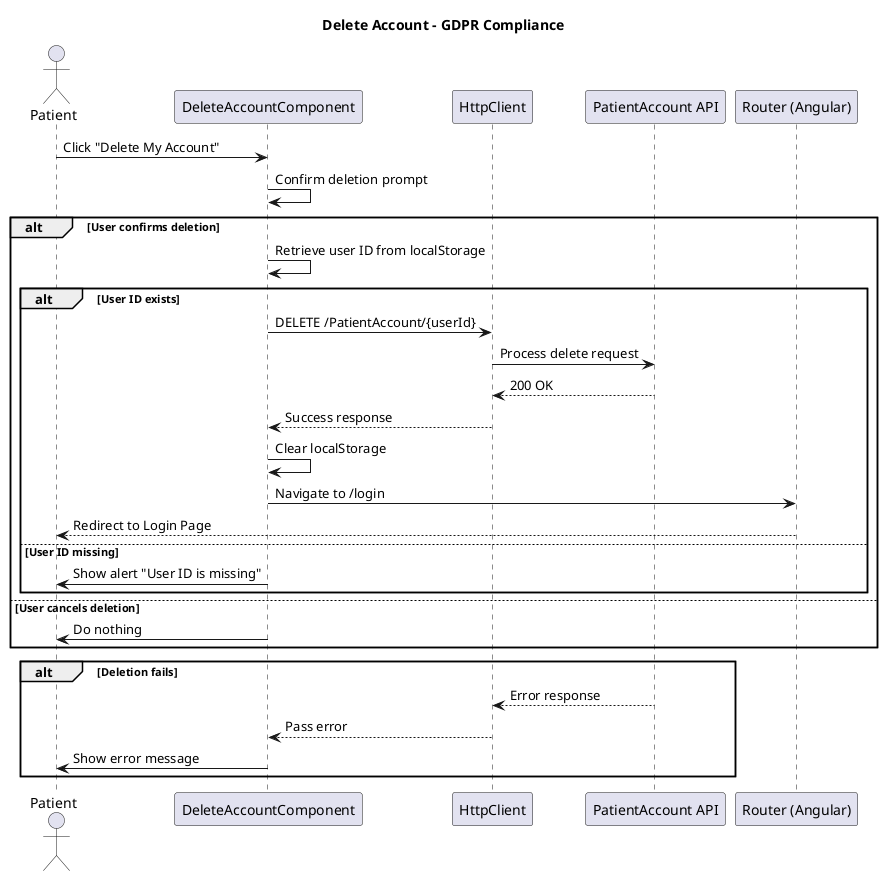 @startuml UpdatePatient
title Delete Account - GDPR Compliance

actor Patient as P
participant "DeleteAccountComponent" as DAC
participant "HttpClient" as HC
participant "PatientAccount API" as API
participant "Router (Angular)" as Router

P -> DAC: Click "Delete My Account"
DAC -> DAC: Confirm deletion prompt
alt User confirms deletion
    DAC -> DAC: Retrieve user ID from localStorage
    alt User ID exists
        DAC -> HC: DELETE /PatientAccount/{userId}
        HC -> API: Process delete request
        API --> HC: 200 OK
        HC --> DAC: Success response
        DAC -> DAC: Clear localStorage
        DAC -> Router: Navigate to /login
        Router --> P: Redirect to Login Page
    else User ID missing
        DAC -> P: Show alert "User ID is missing"
    end
else User cancels deletion
    DAC -> P: Do nothing
end

alt Deletion fails
    API --> HC: Error response
    HC --> DAC: Pass error
    DAC -> P: Show error message
end

@enduml
